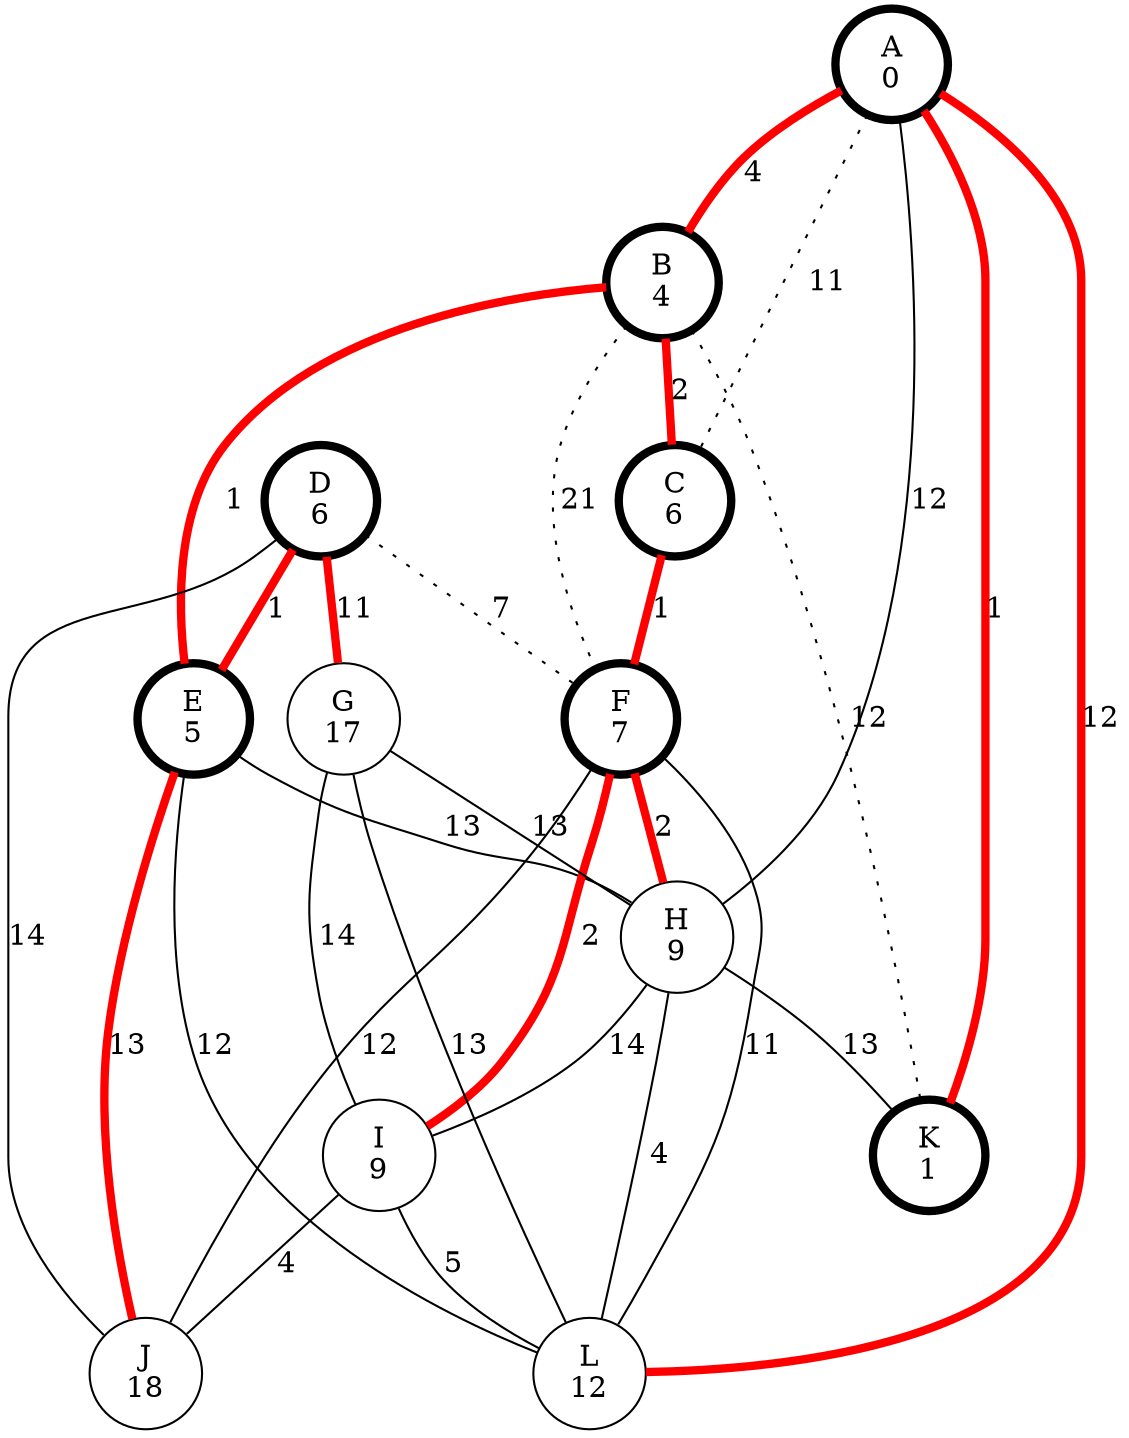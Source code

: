 graph {
  A [label="A\n0" penwidth=4];
  B [label="B\n4" penwidth=4];
  C [label="C\n6" penwidth=4];
  D [label="D\n6" penwidth=4];
  E [label="E\n5" penwidth=4];
  F [label="F\n7" penwidth=4];
  G [label="G\n17"];
  H [label="H\n9"];
  I [label="I\n9"];
  J [label="J\n18"];
  K [label="K\n1" penwidth=4];
  L [label="L\n12"];

  A -- C [label=11 style=dotted]
  A -- L [label=12 penwidth=4 color=red]
  A -- K [label=1 penwidth=4 color=red]
  A -- B [label=4 penwidth=4 color=red]
  A -- H [label=12]
  B -- C [label=2 penwidth=4 color=red]
  B -- F [label=21 style=dotted]
  B -- K [label=12 style=dotted]
  B -- E [label=1 penwidth=4 color=red]
  C -- F [label=1 penwidth=4 color=red]
  D -- F [label=7 style=dotted]
  D -- G [label=11 penwidth=4 color=red]
  D -- J [label=14]
  D -- E [label=1 penwidth=4 color=red]
  E -- L [label=12]
  E -- H [label=13]
  E -- J [label=13 penwidth=4 color=red]
  F -- L [label=11]
  F -- I [label=2 penwidth=4 color=red]
  F -- H [label=2 penwidth=4 color=red]
  F -- J [label=12]
  G -- L [label=13]
  G -- I [label=14]
  G -- H [label=13]
  H -- L [label=4]
  H -- I [label=14]
  H -- K [label=13]
  I -- L [label=5]
  I -- J [label=4]
}
